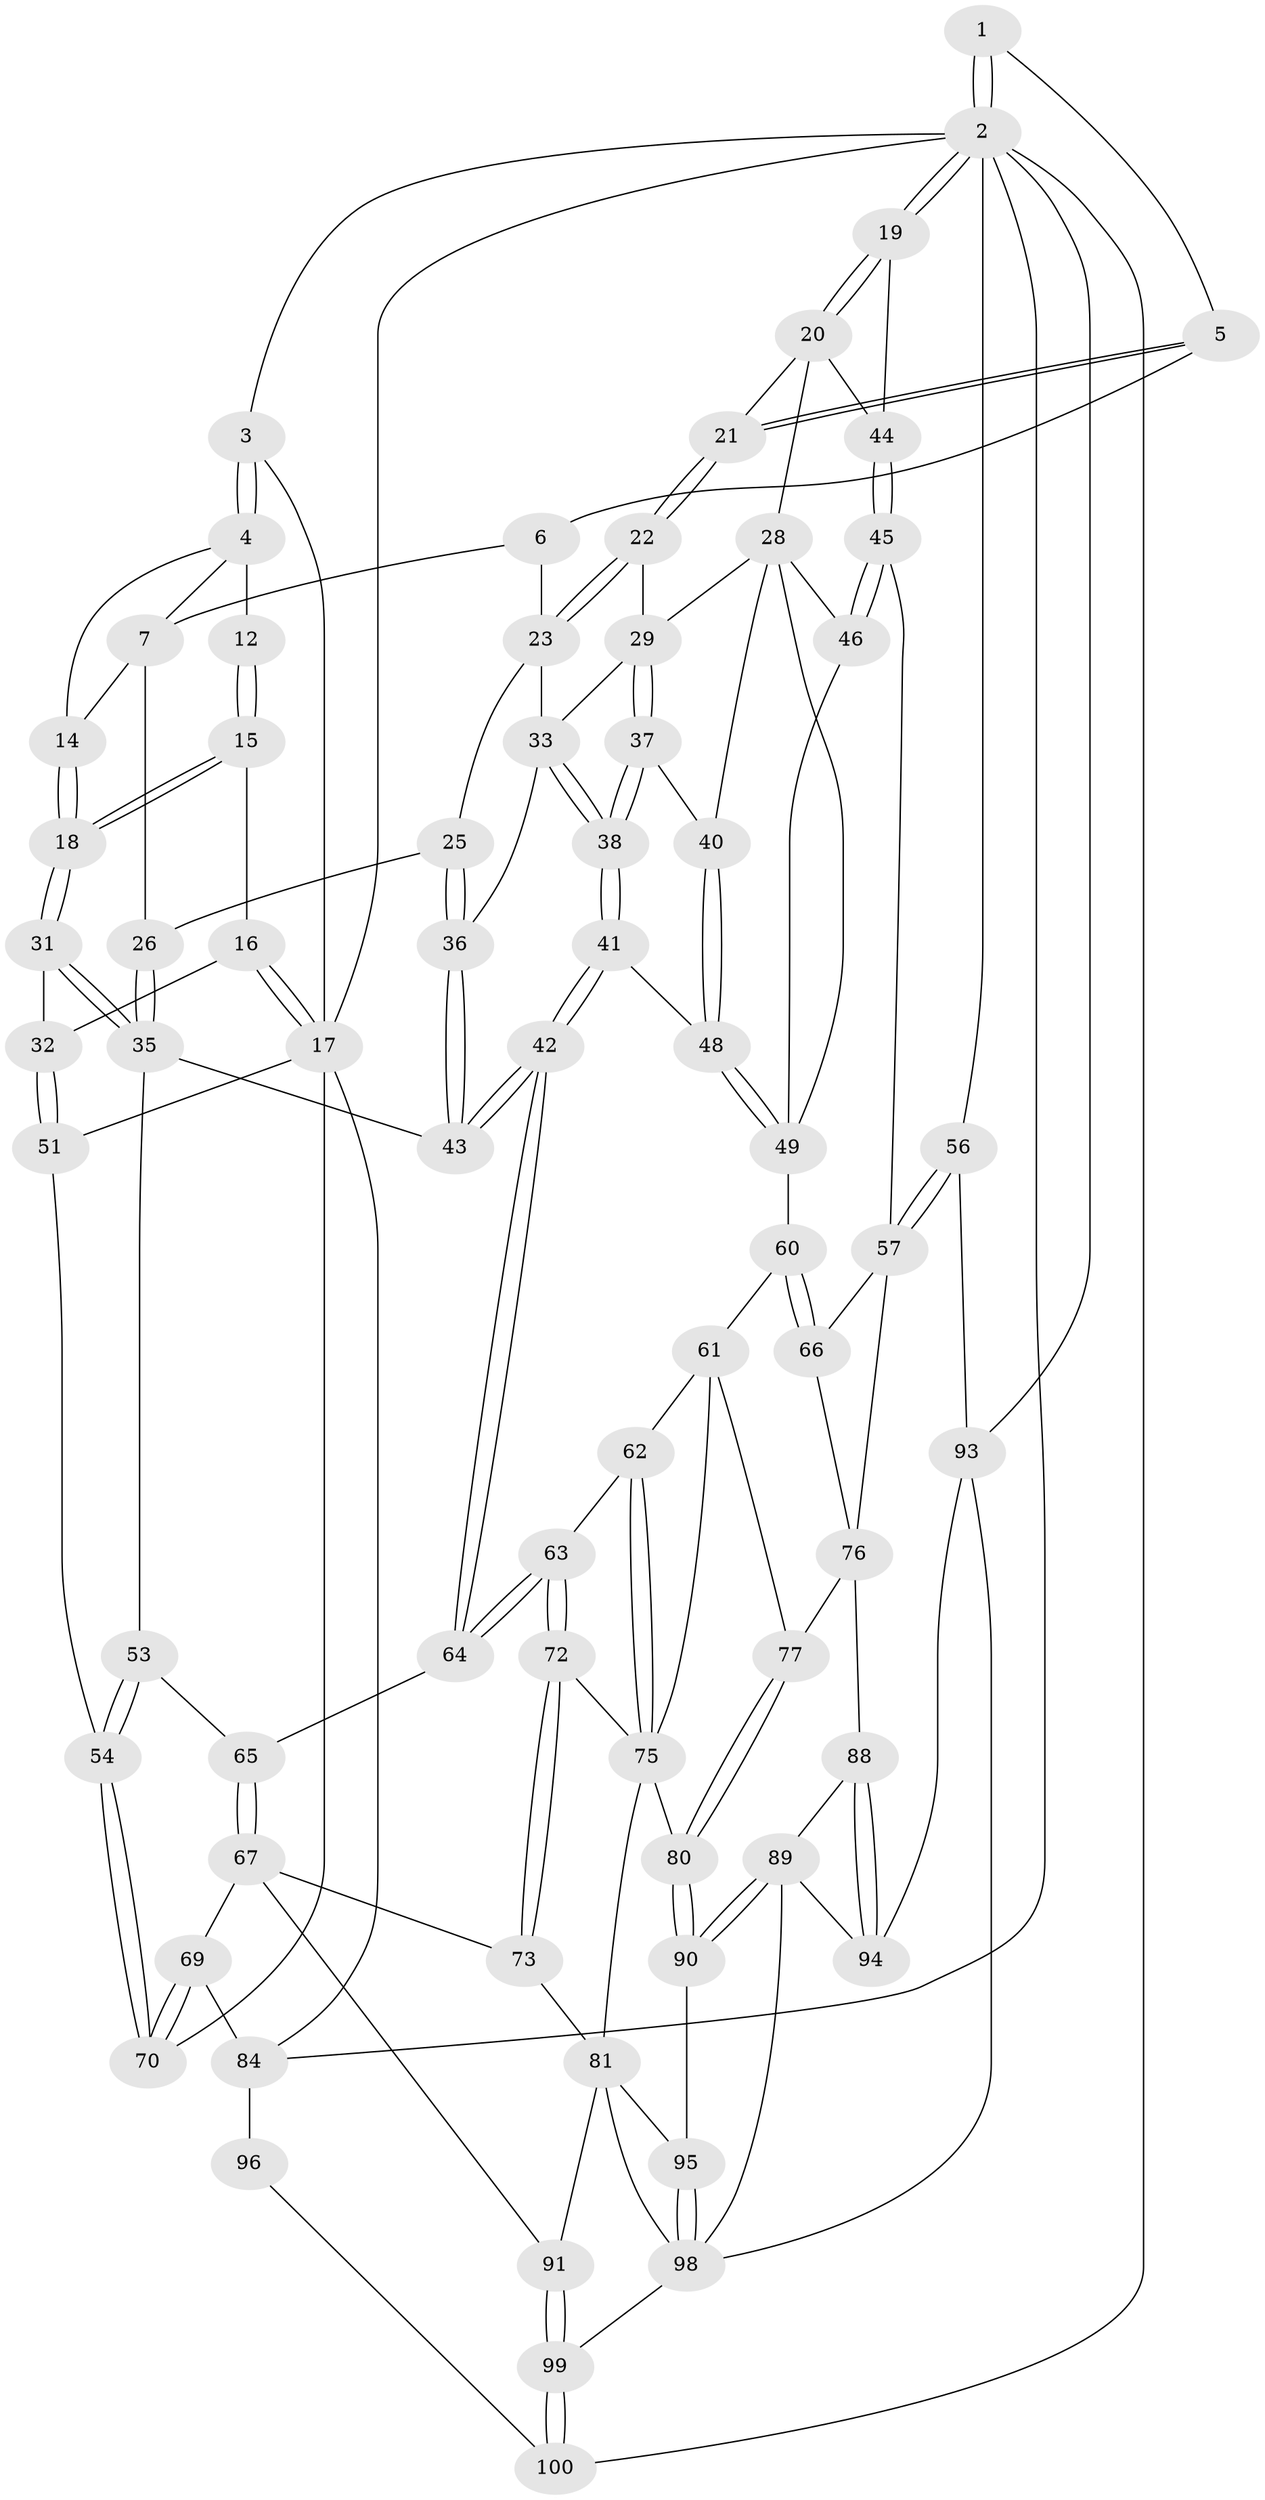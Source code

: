 // original degree distribution, {3: 0.019417475728155338, 6: 0.20388349514563106, 4: 0.23300970873786409, 5: 0.5436893203883495}
// Generated by graph-tools (version 1.1) at 2025/21/03/04/25 18:21:05]
// undirected, 72 vertices, 167 edges
graph export_dot {
graph [start="1"]
  node [color=gray90,style=filled];
  1 [pos="+0.6544341617314977+0"];
  2 [pos="+1+0",super="+55"];
  3 [pos="+0+0"];
  4 [pos="+0.315502119156966+0",super="+8"];
  5 [pos="+0.5979008066534349+0.16008743420016122"];
  6 [pos="+0.4966604675645643+0.19051525576951542"];
  7 [pos="+0.44193373954390075+0.1933561651493881",super="+13"];
  12 [pos="+0.0996573747405887+0.19947042151085506"];
  14 [pos="+0.33242422596484483+0.28068140488148696"];
  15 [pos="+0.06886613200226888+0.23069919496077887"];
  16 [pos="+0.020842878776399437+0.2444629757407315"];
  17 [pos="+0+0.27052287172698086",super="+52"];
  18 [pos="+0.26411394793720266+0.3505062312303808"];
  19 [pos="+1+0"];
  20 [pos="+0.7527679835590668+0.14720131425945762",super="+27"];
  21 [pos="+0.6416556336818247+0.1933825132888952"];
  22 [pos="+0.6572469277085035+0.2163720056921508"];
  23 [pos="+0.5609698010779828+0.40610647875146905",super="+24"];
  25 [pos="+0.46920288998249254+0.4426768845953479"];
  26 [pos="+0.44409083604858635+0.4367742319673873"];
  28 [pos="+0.9202965261087197+0.28201473769152774",super="+39"];
  29 [pos="+0.7302622302291655+0.29430556829795235",super="+30"];
  31 [pos="+0.25078710330707366+0.3937274154916126"];
  32 [pos="+0.18476573930829204+0.447731473247382"];
  33 [pos="+0.5867439904539423+0.4246446904097537",super="+34"];
  35 [pos="+0.3572488299529486+0.49678548134581224",super="+50"];
  36 [pos="+0.5111149436742262+0.47712935947993923"];
  37 [pos="+0.730990530534813+0.3172270852870219"];
  38 [pos="+0.6427686869718259+0.45401201670017"];
  40 [pos="+0.7736330108885813+0.4226709275635575"];
  41 [pos="+0.6507350335282241+0.5429542992985588"];
  42 [pos="+0.5794154686320141+0.5944476251685976"];
  43 [pos="+0.531247818920734+0.5539653289400829"];
  44 [pos="+1+0.1743891753099636"];
  45 [pos="+1+0.4791000481402357"];
  46 [pos="+1+0.48470130413232343"];
  48 [pos="+0.7690218222752716+0.5397634321764131"];
  49 [pos="+0.7991593013567548+0.564528059868711",super="+59"];
  51 [pos="+0.17125011215201774+0.4644538615569479"];
  53 [pos="+0.3552866887998074+0.5911018964806584"];
  54 [pos="+0.2750524582638671+0.6333549673834207"];
  56 [pos="+1+0.9021636961468903"];
  57 [pos="+1+0.8381824985443901",super="+58"];
  60 [pos="+0.8219642625752223+0.6372803597893747"];
  61 [pos="+0.813235082196153+0.6534055296606283",super="+74"];
  62 [pos="+0.6618439010013392+0.6808992118354985"];
  63 [pos="+0.5925912720743183+0.6672575362425744"];
  64 [pos="+0.5787427259783687+0.6247483845965084"];
  65 [pos="+0.4257176391734574+0.6766157152512956"];
  66 [pos="+0.9987063317678572+0.6855883895041414"];
  67 [pos="+0.42079262404657347+0.7307333214896822",super="+68"];
  69 [pos="+0.25150618994933+0.8164185949869474"];
  70 [pos="+0.22470173131483917+0.7257973597041872"];
  72 [pos="+0.5867270761943063+0.6951827448896708"];
  73 [pos="+0.5138922186991493+0.7745881117700046"];
  75 [pos="+0.7238990425679283+0.7576123579900762",super="+78"];
  76 [pos="+0.8547709679216138+0.7861804436423157",super="+87"];
  77 [pos="+0.8350376940727114+0.7711074847529846"];
  80 [pos="+0.7063056441038769+0.864301968461815"];
  81 [pos="+0.5333805821717915+0.8970055393119741",super="+82"];
  84 [pos="+0+0.6997954928793078",super="+85+92"];
  88 [pos="+0.860210136652137+0.8618312496793451"];
  89 [pos="+0.7104121626232519+0.8764389890231499",super="+97"];
  90 [pos="+0.7058074923542466+0.8694796574645162"];
  91 [pos="+0.2841143966448898+0.8498545398025704"];
  93 [pos="+0.8949248748293552+0.9224240082633075",super="+101"];
  94 [pos="+0.8898338301194383+0.9212100215997046"];
  95 [pos="+0.59034913317443+0.8921008603184472"];
  96 [pos="+0.12373032456503305+0.8871898407011287"];
  98 [pos="+0.7277765856777422+1",super="+102"];
  99 [pos="+0.3060392588471953+1"];
  100 [pos="+0.18387974848805325+1"];
  1 -- 2;
  1 -- 2;
  1 -- 5;
  2 -- 3;
  2 -- 19;
  2 -- 19;
  2 -- 17;
  2 -- 100;
  2 -- 84;
  2 -- 56;
  2 -- 93;
  3 -- 4 [weight=2];
  3 -- 4;
  3 -- 17;
  4 -- 7;
  4 -- 12 [weight=2];
  4 -- 14;
  5 -- 6;
  5 -- 21;
  5 -- 21;
  6 -- 7;
  6 -- 23;
  7 -- 26;
  7 -- 14;
  12 -- 15;
  12 -- 15;
  14 -- 18;
  14 -- 18;
  15 -- 16;
  15 -- 18;
  15 -- 18;
  16 -- 17;
  16 -- 17;
  16 -- 32;
  17 -- 51;
  17 -- 84;
  17 -- 70;
  18 -- 31;
  18 -- 31;
  19 -- 20;
  19 -- 20;
  19 -- 44;
  20 -- 21;
  20 -- 28;
  20 -- 44;
  21 -- 22;
  21 -- 22;
  22 -- 23;
  22 -- 23;
  22 -- 29;
  23 -- 33;
  23 -- 25;
  25 -- 26;
  25 -- 36;
  25 -- 36;
  26 -- 35;
  26 -- 35;
  28 -- 29;
  28 -- 40;
  28 -- 49;
  28 -- 46;
  29 -- 37;
  29 -- 37;
  29 -- 33;
  31 -- 32;
  31 -- 35;
  31 -- 35;
  32 -- 51;
  32 -- 51;
  33 -- 38;
  33 -- 38;
  33 -- 36;
  35 -- 43;
  35 -- 53;
  36 -- 43;
  36 -- 43;
  37 -- 38;
  37 -- 38;
  37 -- 40;
  38 -- 41;
  38 -- 41;
  40 -- 48;
  40 -- 48;
  41 -- 42;
  41 -- 42;
  41 -- 48;
  42 -- 43;
  42 -- 43;
  42 -- 64;
  42 -- 64;
  44 -- 45;
  44 -- 45;
  45 -- 46;
  45 -- 46;
  45 -- 57;
  46 -- 49;
  48 -- 49;
  48 -- 49;
  49 -- 60;
  51 -- 54;
  53 -- 54;
  53 -- 54;
  53 -- 65;
  54 -- 70;
  54 -- 70;
  56 -- 57;
  56 -- 57;
  56 -- 93;
  57 -- 66;
  57 -- 76;
  60 -- 61;
  60 -- 66;
  60 -- 66;
  61 -- 62;
  61 -- 75;
  61 -- 77;
  62 -- 63;
  62 -- 75;
  62 -- 75;
  63 -- 64;
  63 -- 64;
  63 -- 72;
  63 -- 72;
  64 -- 65;
  65 -- 67;
  65 -- 67;
  66 -- 76;
  67 -- 73;
  67 -- 91;
  67 -- 69;
  69 -- 70;
  69 -- 70;
  69 -- 84;
  72 -- 73;
  72 -- 73;
  72 -- 75;
  73 -- 81;
  75 -- 80;
  75 -- 81;
  76 -- 77;
  76 -- 88;
  77 -- 80;
  77 -- 80;
  80 -- 90;
  80 -- 90;
  81 -- 95;
  81 -- 91;
  81 -- 98;
  84 -- 96 [weight=2];
  88 -- 89;
  88 -- 94;
  88 -- 94;
  89 -- 90;
  89 -- 90;
  89 -- 98;
  89 -- 94;
  90 -- 95;
  91 -- 99;
  91 -- 99;
  93 -- 94;
  93 -- 98;
  95 -- 98;
  95 -- 98;
  96 -- 100;
  98 -- 99;
  99 -- 100;
  99 -- 100;
}
